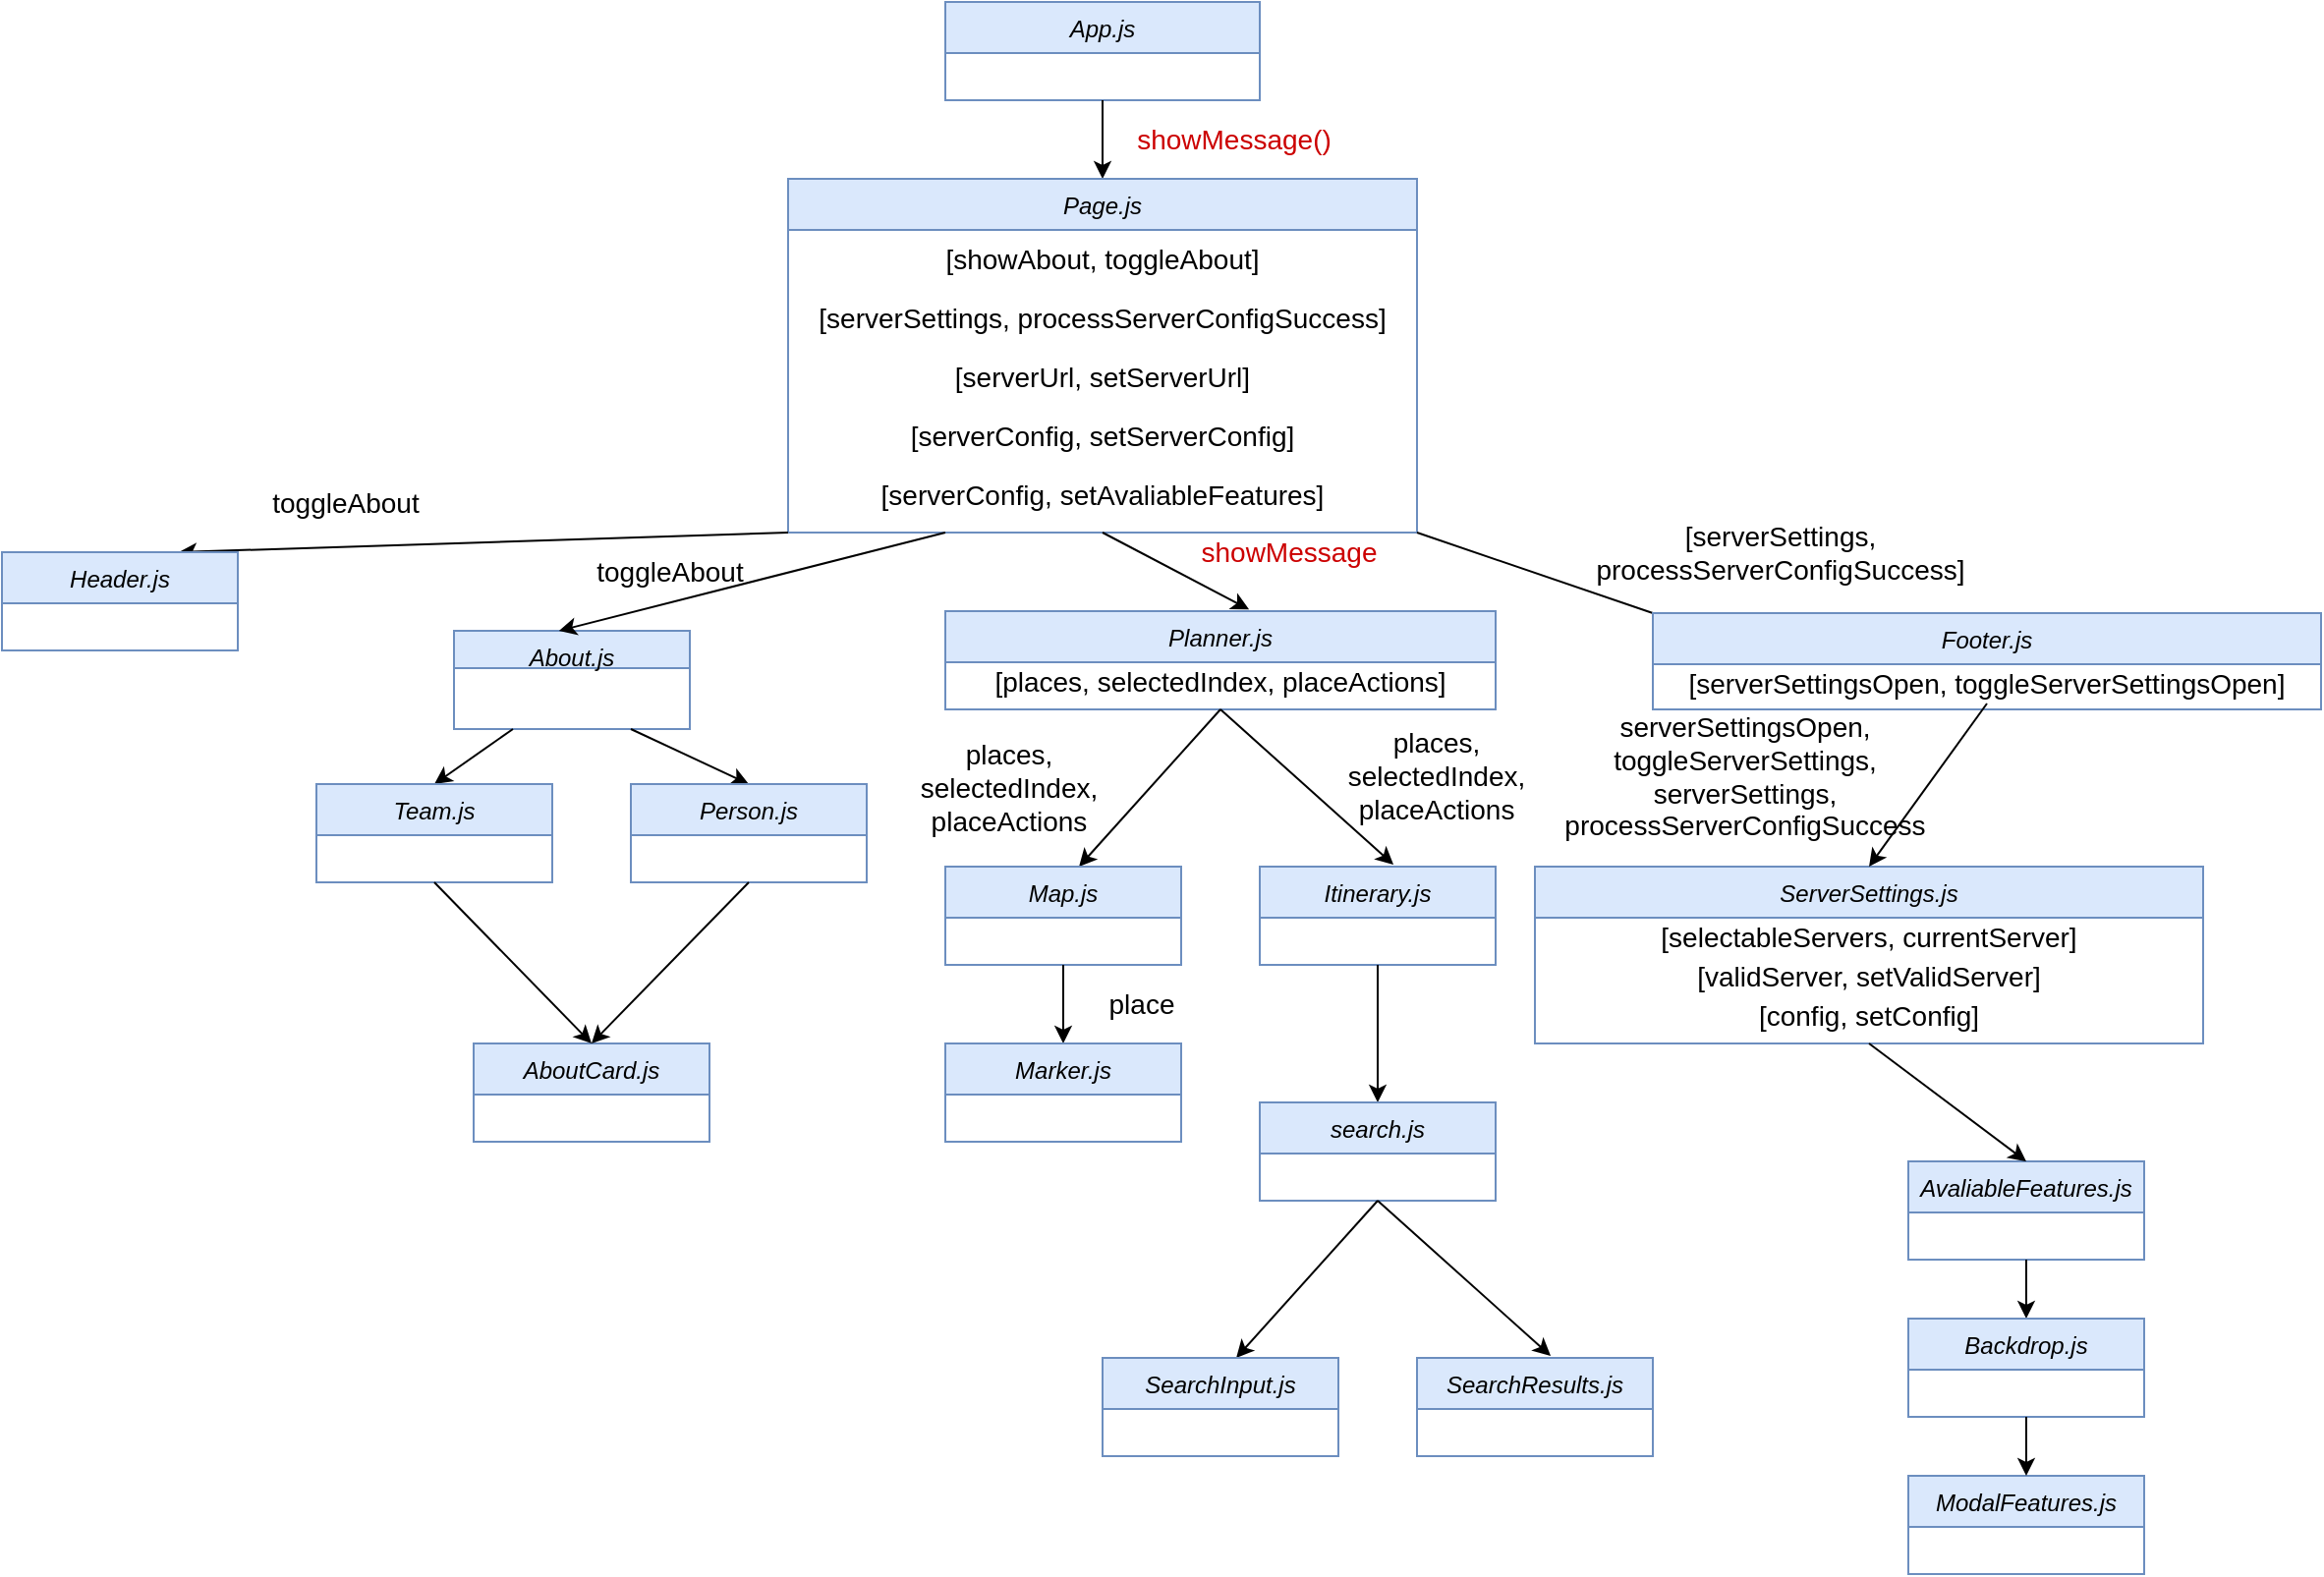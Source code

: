 <mxfile version="15.2.7" type="device"><diagram id="C5RBs43oDa-KdzZeNtuy" name="Page-1"><mxGraphModel dx="2249" dy="808" grid="1" gridSize="10" guides="1" tooltips="1" connect="1" arrows="1" fold="1" page="1" pageScale="1" pageWidth="827" pageHeight="1169" math="0" shadow="0"><root><mxCell id="WIyWlLk6GJQsqaUBKTNV-0"/><mxCell id="WIyWlLk6GJQsqaUBKTNV-1" parent="WIyWlLk6GJQsqaUBKTNV-0"/><mxCell id="zkfFHV4jXpPFQw0GAbJ--0" value="App.js" style="swimlane;fontStyle=2;align=center;verticalAlign=top;childLayout=stackLayout;horizontal=1;startSize=26;horizontalStack=0;resizeParent=1;resizeLast=0;collapsible=1;marginBottom=0;rounded=0;shadow=0;strokeWidth=1;fillColor=#dae8fc;strokeColor=#6c8ebf;" parent="WIyWlLk6GJQsqaUBKTNV-1" vertex="1"><mxGeometry x="320" y="40" width="160" height="50" as="geometry"><mxRectangle x="230" y="140" width="160" height="26" as="alternateBounds"/></mxGeometry></mxCell><mxCell id="g0mdMtbnOLX86qoJO8TE-1" value="" style="endArrow=classic;html=1;exitX=0.5;exitY=1;exitDx=0;exitDy=0;entryX=0.5;entryY=0;entryDx=0;entryDy=0;" parent="WIyWlLk6GJQsqaUBKTNV-1" source="zkfFHV4jXpPFQw0GAbJ--0" target="g0mdMtbnOLX86qoJO8TE-5" edge="1"><mxGeometry width="50" height="50" relative="1" as="geometry"><mxPoint x="390" y="440" as="sourcePoint"/><mxPoint x="400" y="120" as="targetPoint"/></mxGeometry></mxCell><mxCell id="g0mdMtbnOLX86qoJO8TE-5" value="Page.js" style="swimlane;fontStyle=2;align=center;verticalAlign=top;childLayout=stackLayout;horizontal=1;startSize=26;horizontalStack=0;resizeParent=1;resizeLast=0;collapsible=1;marginBottom=0;rounded=0;shadow=0;strokeWidth=1;fillColor=#dae8fc;strokeColor=#6c8ebf;" parent="WIyWlLk6GJQsqaUBKTNV-1" vertex="1"><mxGeometry x="240" y="130" width="320" height="180" as="geometry"><mxRectangle x="230" y="140" width="160" height="26" as="alternateBounds"/></mxGeometry></mxCell><mxCell id="g0mdMtbnOLX86qoJO8TE-7" value="[showAbout, toggleAbout]" style="text;html=1;strokeColor=none;fillColor=none;align=center;verticalAlign=middle;whiteSpace=wrap;rounded=0;fontSize=14;" parent="g0mdMtbnOLX86qoJO8TE-5" vertex="1"><mxGeometry y="26" width="320" height="30" as="geometry"/></mxCell><mxCell id="g0mdMtbnOLX86qoJO8TE-6" value="[serverSettings, processServerConfigSuccess]" style="text;html=1;strokeColor=none;fillColor=none;align=center;verticalAlign=middle;whiteSpace=wrap;rounded=0;fontSize=14;" parent="g0mdMtbnOLX86qoJO8TE-5" vertex="1"><mxGeometry y="56" width="320" height="30" as="geometry"/></mxCell><mxCell id="g0mdMtbnOLX86qoJO8TE-8" value="[serverUrl, setServerUrl]" style="text;html=1;strokeColor=none;fillColor=none;align=center;verticalAlign=middle;whiteSpace=wrap;rounded=0;fontSize=14;" parent="g0mdMtbnOLX86qoJO8TE-5" vertex="1"><mxGeometry y="86" width="320" height="30" as="geometry"/></mxCell><mxCell id="g0mdMtbnOLX86qoJO8TE-9" value="[serverConfig, setServerConfig]" style="text;html=1;strokeColor=none;fillColor=none;align=center;verticalAlign=middle;whiteSpace=wrap;rounded=0;fontSize=14;" parent="g0mdMtbnOLX86qoJO8TE-5" vertex="1"><mxGeometry y="116" width="320" height="30" as="geometry"/></mxCell><mxCell id="8aG3NRY4GMvxc-Ryn29I-0" value="[serverConfig, setAvaliableFeatures]" style="text;html=1;strokeColor=none;fillColor=none;align=center;verticalAlign=middle;whiteSpace=wrap;rounded=0;fontSize=14;" parent="g0mdMtbnOLX86qoJO8TE-5" vertex="1"><mxGeometry y="146" width="320" height="30" as="geometry"/></mxCell><mxCell id="g0mdMtbnOLX86qoJO8TE-10" value="showMessage()" style="text;html=1;strokeColor=none;fillColor=none;align=center;verticalAlign=middle;whiteSpace=wrap;rounded=0;fontSize=14;fontColor=#CC0000;" parent="WIyWlLk6GJQsqaUBKTNV-1" vertex="1"><mxGeometry x="414" y="100" width="106" height="20" as="geometry"/></mxCell><mxCell id="g0mdMtbnOLX86qoJO8TE-13" value="" style="endArrow=classic;html=1;fontSize=14;entryX=0.75;entryY=0;entryDx=0;entryDy=0;exitX=0;exitY=1;exitDx=0;exitDy=0;" parent="WIyWlLk6GJQsqaUBKTNV-1" source="g0mdMtbnOLX86qoJO8TE-5" target="g0mdMtbnOLX86qoJO8TE-14" edge="1"><mxGeometry width="50" height="50" relative="1" as="geometry"><mxPoint x="60" y="320" as="sourcePoint"/><mxPoint x="60" y="340" as="targetPoint"/></mxGeometry></mxCell><mxCell id="g0mdMtbnOLX86qoJO8TE-14" value="Header.js" style="swimlane;fontStyle=2;align=center;verticalAlign=top;childLayout=stackLayout;horizontal=1;startSize=26;horizontalStack=0;resizeParent=1;resizeLast=0;collapsible=1;marginBottom=0;rounded=0;shadow=0;strokeWidth=1;fillColor=#dae8fc;strokeColor=#6c8ebf;" parent="WIyWlLk6GJQsqaUBKTNV-1" vertex="1"><mxGeometry x="-160" y="320" width="120" height="50" as="geometry"><mxRectangle x="230" y="140" width="160" height="26" as="alternateBounds"/></mxGeometry></mxCell><mxCell id="g0mdMtbnOLX86qoJO8TE-15" value="toggleAbout" style="text;html=1;strokeColor=none;fillColor=none;align=center;verticalAlign=middle;whiteSpace=wrap;rounded=0;fontSize=14;rotation=0;" parent="WIyWlLk6GJQsqaUBKTNV-1" vertex="1"><mxGeometry x="-40.0" y="280" width="110" height="30" as="geometry"/></mxCell><mxCell id="g0mdMtbnOLX86qoJO8TE-17" value="About.js" style="swimlane;fontStyle=2;align=center;verticalAlign=top;childLayout=stackLayout;horizontal=1;startSize=19;horizontalStack=0;resizeParent=1;resizeLast=0;collapsible=1;marginBottom=0;rounded=0;shadow=0;strokeWidth=1;fillColor=#dae8fc;strokeColor=#6c8ebf;" parent="WIyWlLk6GJQsqaUBKTNV-1" vertex="1"><mxGeometry x="70" y="360" width="120" height="50" as="geometry"><mxRectangle x="230" y="140" width="160" height="26" as="alternateBounds"/></mxGeometry></mxCell><mxCell id="g0mdMtbnOLX86qoJO8TE-19" value="" style="endArrow=classic;html=1;fontSize=14;entryX=0.445;entryY=0;entryDx=0;entryDy=0;entryPerimeter=0;exitX=0.25;exitY=1;exitDx=0;exitDy=0;" parent="WIyWlLk6GJQsqaUBKTNV-1" source="g0mdMtbnOLX86qoJO8TE-5" target="g0mdMtbnOLX86qoJO8TE-17" edge="1"><mxGeometry width="50" height="50" relative="1" as="geometry"><mxPoint x="180" y="320" as="sourcePoint"/><mxPoint x="440" y="380" as="targetPoint"/></mxGeometry></mxCell><mxCell id="g0mdMtbnOLX86qoJO8TE-20" value="toggleAbout" style="text;html=1;strokeColor=none;fillColor=none;align=center;verticalAlign=middle;whiteSpace=wrap;rounded=0;fontSize=14;rotation=0;" parent="WIyWlLk6GJQsqaUBKTNV-1" vertex="1"><mxGeometry x="130" y="320" width="100" height="20" as="geometry"/></mxCell><mxCell id="g0mdMtbnOLX86qoJO8TE-21" value="Planner.js&#10;" style="swimlane;fontStyle=2;align=center;verticalAlign=top;childLayout=stackLayout;horizontal=1;startSize=26;horizontalStack=0;resizeParent=1;resizeLast=0;collapsible=1;marginBottom=0;rounded=0;shadow=0;strokeWidth=1;fillColor=#dae8fc;strokeColor=#6c8ebf;" parent="WIyWlLk6GJQsqaUBKTNV-1" vertex="1"><mxGeometry x="320" y="350" width="280" height="50" as="geometry"><mxRectangle x="230" y="140" width="160" height="26" as="alternateBounds"/></mxGeometry></mxCell><mxCell id="g0mdMtbnOLX86qoJO8TE-22" value="[places, selectedIndex, placeActions]" style="text;html=1;strokeColor=none;fillColor=none;align=center;verticalAlign=middle;whiteSpace=wrap;rounded=0;fontSize=14;" parent="g0mdMtbnOLX86qoJO8TE-21" vertex="1"><mxGeometry y="26" width="280" height="20" as="geometry"/></mxCell><mxCell id="g0mdMtbnOLX86qoJO8TE-23" value="" style="endArrow=classic;html=1;fontSize=14;exitX=0.5;exitY=1;exitDx=0;exitDy=0;entryX=0.552;entryY=-0.017;entryDx=0;entryDy=0;entryPerimeter=0;" parent="WIyWlLk6GJQsqaUBKTNV-1" source="g0mdMtbnOLX86qoJO8TE-5" target="g0mdMtbnOLX86qoJO8TE-21" edge="1"><mxGeometry width="50" height="50" relative="1" as="geometry"><mxPoint x="390" y="430" as="sourcePoint"/><mxPoint x="440" y="380" as="targetPoint"/></mxGeometry></mxCell><mxCell id="g0mdMtbnOLX86qoJO8TE-24" value="&lt;span style=&quot;color: rgb(204 , 0 , 0)&quot;&gt;showMessage&lt;/span&gt;" style="text;html=1;strokeColor=none;fillColor=none;align=center;verticalAlign=middle;whiteSpace=wrap;rounded=0;fontSize=14;fontColor=#FF0000;" parent="WIyWlLk6GJQsqaUBKTNV-1" vertex="1"><mxGeometry x="440" y="310" width="110" height="20" as="geometry"/></mxCell><mxCell id="g0mdMtbnOLX86qoJO8TE-25" value="" style="endArrow=none;html=1;fontSize=14;fontColor=#FF0000;entryX=1;entryY=1;entryDx=0;entryDy=0;exitX=0;exitY=0;exitDx=0;exitDy=0;" parent="WIyWlLk6GJQsqaUBKTNV-1" source="g0mdMtbnOLX86qoJO8TE-27" target="g0mdMtbnOLX86qoJO8TE-5" edge="1"><mxGeometry width="50" height="50" relative="1" as="geometry"><mxPoint x="790" y="320" as="sourcePoint"/><mxPoint x="440" y="380" as="targetPoint"/></mxGeometry></mxCell><mxCell id="g0mdMtbnOLX86qoJO8TE-27" value="Footer.js" style="swimlane;fontStyle=2;align=center;verticalAlign=top;childLayout=stackLayout;horizontal=1;startSize=26;horizontalStack=0;resizeParent=1;resizeLast=0;collapsible=1;marginBottom=0;rounded=0;shadow=0;strokeWidth=1;fillColor=#dae8fc;strokeColor=#6c8ebf;" parent="WIyWlLk6GJQsqaUBKTNV-1" vertex="1"><mxGeometry x="680" y="351" width="340" height="49" as="geometry"><mxRectangle x="230" y="140" width="160" height="26" as="alternateBounds"/></mxGeometry></mxCell><mxCell id="g0mdMtbnOLX86qoJO8TE-28" value="[serverSettingsOpen, toggleServerSettingsOpen]" style="text;html=1;strokeColor=none;fillColor=none;align=center;verticalAlign=middle;whiteSpace=wrap;rounded=0;fontSize=14;" parent="g0mdMtbnOLX86qoJO8TE-27" vertex="1"><mxGeometry y="26" width="340" height="20" as="geometry"/></mxCell><mxCell id="g0mdMtbnOLX86qoJO8TE-31" value="[serverSettings, &lt;br&gt;processServerConfigSuccess]" style="text;html=1;strokeColor=none;fillColor=none;align=center;verticalAlign=middle;whiteSpace=wrap;rounded=0;fontSize=14;fontColor=#000000;rotation=0;" parent="WIyWlLk6GJQsqaUBKTNV-1" vertex="1"><mxGeometry x="590" y="310" width="310" height="20" as="geometry"/></mxCell><mxCell id="5tMOveRKJM7UiPLKbEom-1" value="" style="endArrow=classic;html=1;fontColor=#CC0000;entryX=0.567;entryY=0;entryDx=0;entryDy=0;entryPerimeter=0;exitX=0.5;exitY=1;exitDx=0;exitDy=0;" parent="WIyWlLk6GJQsqaUBKTNV-1" source="g0mdMtbnOLX86qoJO8TE-21" target="5tMOveRKJM7UiPLKbEom-2" edge="1"><mxGeometry width="50" height="50" relative="1" as="geometry"><mxPoint x="390" y="390" as="sourcePoint"/><mxPoint x="350" y="520" as="targetPoint"/></mxGeometry></mxCell><mxCell id="5tMOveRKJM7UiPLKbEom-2" value="Map.js" style="swimlane;fontStyle=2;align=center;verticalAlign=top;childLayout=stackLayout;horizontal=1;startSize=26;horizontalStack=0;resizeParent=1;resizeLast=0;collapsible=1;marginBottom=0;rounded=0;shadow=0;strokeWidth=1;fillColor=#dae8fc;strokeColor=#6c8ebf;" parent="WIyWlLk6GJQsqaUBKTNV-1" vertex="1"><mxGeometry x="320" y="480" width="120" height="50" as="geometry"><mxRectangle x="230" y="140" width="160" height="26" as="alternateBounds"/></mxGeometry></mxCell><mxCell id="5tMOveRKJM7UiPLKbEom-3" value="" style="endArrow=classic;html=1;fontColor=#CC0000;entryX=0.5;entryY=0;entryDx=0;entryDy=0;exitX=0.5;exitY=1;exitDx=0;exitDy=0;" parent="WIyWlLk6GJQsqaUBKTNV-1" source="5tMOveRKJM7UiPLKbEom-2" target="5tMOveRKJM7UiPLKbEom-4" edge="1"><mxGeometry width="50" height="50" relative="1" as="geometry"><mxPoint x="340" y="530" as="sourcePoint"/><mxPoint x="340" y="580" as="targetPoint"/></mxGeometry></mxCell><mxCell id="5tMOveRKJM7UiPLKbEom-4" value="Marker.js" style="swimlane;fontStyle=2;align=center;verticalAlign=top;childLayout=stackLayout;horizontal=1;startSize=26;horizontalStack=0;resizeParent=1;resizeLast=0;collapsible=1;marginBottom=0;rounded=0;shadow=0;strokeWidth=1;fillColor=#dae8fc;strokeColor=#6c8ebf;" parent="WIyWlLk6GJQsqaUBKTNV-1" vertex="1"><mxGeometry x="320" y="570" width="120" height="50" as="geometry"><mxRectangle x="230" y="140" width="160" height="26" as="alternateBounds"/></mxGeometry></mxCell><mxCell id="5tMOveRKJM7UiPLKbEom-6" value="Itinerary.js" style="swimlane;fontStyle=2;align=center;verticalAlign=top;childLayout=stackLayout;horizontal=1;startSize=26;horizontalStack=0;resizeParent=1;resizeLast=0;collapsible=1;marginBottom=0;rounded=0;shadow=0;strokeWidth=1;fillColor=#dae8fc;strokeColor=#6c8ebf;" parent="WIyWlLk6GJQsqaUBKTNV-1" vertex="1"><mxGeometry x="480" y="480" width="120" height="50" as="geometry"><mxRectangle x="230" y="140" width="160" height="26" as="alternateBounds"/></mxGeometry></mxCell><mxCell id="5tMOveRKJM7UiPLKbEom-7" value="ServerSettings.js&#10;" style="swimlane;fontStyle=2;align=center;verticalAlign=top;childLayout=stackLayout;horizontal=1;startSize=26;horizontalStack=0;resizeParent=1;resizeLast=0;collapsible=1;marginBottom=0;rounded=0;shadow=0;strokeWidth=1;fillColor=#dae8fc;strokeColor=#6c8ebf;" parent="WIyWlLk6GJQsqaUBKTNV-1" vertex="1"><mxGeometry x="620" y="480" width="340" height="90" as="geometry"><mxRectangle x="230" y="140" width="160" height="26" as="alternateBounds"/></mxGeometry></mxCell><mxCell id="5tMOveRKJM7UiPLKbEom-19" value="[selectableServers, currentServer]" style="text;html=1;strokeColor=none;fillColor=none;align=center;verticalAlign=middle;whiteSpace=wrap;rounded=0;fontColor=#000000;fontSize=14;" parent="5tMOveRKJM7UiPLKbEom-7" vertex="1"><mxGeometry y="26" width="340" height="20" as="geometry"/></mxCell><mxCell id="5tMOveRKJM7UiPLKbEom-20" value="[validServer, setValidServer]" style="text;html=1;strokeColor=none;fillColor=none;align=center;verticalAlign=middle;whiteSpace=wrap;rounded=0;fontColor=#000000;fontSize=14;" parent="5tMOveRKJM7UiPLKbEom-7" vertex="1"><mxGeometry y="46" width="340" height="20" as="geometry"/></mxCell><mxCell id="5tMOveRKJM7UiPLKbEom-21" value="[config, setConfig]" style="text;html=1;strokeColor=none;fillColor=none;align=center;verticalAlign=middle;whiteSpace=wrap;rounded=0;fontColor=#000000;fontSize=14;" parent="5tMOveRKJM7UiPLKbEom-7" vertex="1"><mxGeometry y="66" width="340" height="20" as="geometry"/></mxCell><mxCell id="5tMOveRKJM7UiPLKbEom-12" value="" style="endArrow=classic;html=1;fontColor=#CC0000;entryX=0.567;entryY=-0.02;entryDx=0;entryDy=0;entryPerimeter=0;exitX=0.5;exitY=1;exitDx=0;exitDy=0;" parent="WIyWlLk6GJQsqaUBKTNV-1" source="g0mdMtbnOLX86qoJO8TE-21" target="5tMOveRKJM7UiPLKbEom-6" edge="1"><mxGeometry width="50" height="50" relative="1" as="geometry"><mxPoint x="610" y="390" as="sourcePoint"/><mxPoint x="420" y="300" as="targetPoint"/></mxGeometry></mxCell><mxCell id="5tMOveRKJM7UiPLKbEom-13" value="" style="endArrow=classic;html=1;fontColor=#CC0000;entryX=0.5;entryY=0;entryDx=0;entryDy=0;exitX=0.5;exitY=1;exitDx=0;exitDy=0;" parent="WIyWlLk6GJQsqaUBKTNV-1" source="g0mdMtbnOLX86qoJO8TE-28" target="5tMOveRKJM7UiPLKbEom-7" edge="1"><mxGeometry width="50" height="50" relative="1" as="geometry"><mxPoint x="1210" y="392" as="sourcePoint"/><mxPoint x="790" y="302" as="targetPoint"/></mxGeometry></mxCell><mxCell id="5tMOveRKJM7UiPLKbEom-16" value="places, &lt;br&gt;selectedIndex, placeActions" style="text;html=1;strokeColor=none;fillColor=none;align=center;verticalAlign=middle;whiteSpace=wrap;rounded=0;rotation=0;fontSize=14;" parent="WIyWlLk6GJQsqaUBKTNV-1" vertex="1"><mxGeometry x="280" y="430" width="145" height="20" as="geometry"/></mxCell><mxCell id="5tMOveRKJM7UiPLKbEom-18" value="places, selectedIndex, placeActions" style="text;html=1;strokeColor=none;fillColor=none;align=center;verticalAlign=middle;whiteSpace=wrap;rounded=0;fontSize=14;" parent="WIyWlLk6GJQsqaUBKTNV-1" vertex="1"><mxGeometry x="540" y="424" width="60" height="20" as="geometry"/></mxCell><mxCell id="5tMOveRKJM7UiPLKbEom-22" value="serverSettingsOpen, toggleServerSettings, serverSettings, processServerConfigSuccess" style="text;html=1;strokeColor=none;fillColor=none;align=center;verticalAlign=middle;whiteSpace=wrap;rounded=0;fontSize=14;fontColor=#000000;" parent="WIyWlLk6GJQsqaUBKTNV-1" vertex="1"><mxGeometry x="627" y="394" width="200" height="80" as="geometry"/></mxCell><mxCell id="IdO1nBqBswE0atnGLBGR-1" value="" style="endArrow=classic;html=1;exitX=0.25;exitY=1;exitDx=0;exitDy=0;entryX=0.5;entryY=0;entryDx=0;entryDy=0;" parent="WIyWlLk6GJQsqaUBKTNV-1" source="g0mdMtbnOLX86qoJO8TE-17" target="IdO1nBqBswE0atnGLBGR-3" edge="1"><mxGeometry width="50" height="50" relative="1" as="geometry"><mxPoint x="360" y="438" as="sourcePoint"/><mxPoint x="-10" y="438" as="targetPoint"/></mxGeometry></mxCell><mxCell id="IdO1nBqBswE0atnGLBGR-2" value="" style="endArrow=classic;html=1;exitX=0.75;exitY=1;exitDx=0;exitDy=0;entryX=0.5;entryY=0;entryDx=0;entryDy=0;" parent="WIyWlLk6GJQsqaUBKTNV-1" source="g0mdMtbnOLX86qoJO8TE-17" target="IdO1nBqBswE0atnGLBGR-4" edge="1"><mxGeometry width="50" height="50" relative="1" as="geometry"><mxPoint x="360" y="438" as="sourcePoint"/><mxPoint x="200" y="438" as="targetPoint"/></mxGeometry></mxCell><mxCell id="IdO1nBqBswE0atnGLBGR-3" value="Team.js" style="swimlane;fontStyle=2;align=center;verticalAlign=top;childLayout=stackLayout;horizontal=1;startSize=26;horizontalStack=0;resizeParent=1;resizeLast=0;collapsible=1;marginBottom=0;rounded=0;shadow=0;strokeWidth=1;fillColor=#dae8fc;strokeColor=#6c8ebf;" parent="WIyWlLk6GJQsqaUBKTNV-1" vertex="1"><mxGeometry y="438" width="120" height="50" as="geometry"><mxRectangle x="230" y="140" width="160" height="26" as="alternateBounds"/></mxGeometry></mxCell><mxCell id="IdO1nBqBswE0atnGLBGR-4" value="Person.js&#10;" style="swimlane;fontStyle=2;align=center;verticalAlign=top;childLayout=stackLayout;horizontal=1;startSize=26;horizontalStack=0;resizeParent=1;resizeLast=0;collapsible=1;marginBottom=0;rounded=0;shadow=0;strokeWidth=1;fillColor=#dae8fc;strokeColor=#6c8ebf;" parent="WIyWlLk6GJQsqaUBKTNV-1" vertex="1"><mxGeometry x="160" y="438" width="120" height="50" as="geometry"><mxRectangle x="230" y="140" width="160" height="26" as="alternateBounds"/></mxGeometry></mxCell><mxCell id="IdO1nBqBswE0atnGLBGR-8" value="AboutCard.js&#10;" style="swimlane;fontStyle=2;align=center;verticalAlign=top;childLayout=stackLayout;horizontal=1;startSize=26;horizontalStack=0;resizeParent=1;resizeLast=0;collapsible=1;marginBottom=0;rounded=0;shadow=0;strokeWidth=1;fillColor=#dae8fc;strokeColor=#6c8ebf;" parent="WIyWlLk6GJQsqaUBKTNV-1" vertex="1"><mxGeometry x="80" y="570" width="120" height="50" as="geometry"><mxRectangle x="230" y="140" width="160" height="26" as="alternateBounds"/></mxGeometry></mxCell><mxCell id="IdO1nBqBswE0atnGLBGR-10" value="" style="endArrow=classic;html=1;exitX=0.5;exitY=1;exitDx=0;exitDy=0;entryX=0.5;entryY=0;entryDx=0;entryDy=0;" parent="WIyWlLk6GJQsqaUBKTNV-1" source="IdO1nBqBswE0atnGLBGR-4" target="IdO1nBqBswE0atnGLBGR-8" edge="1"><mxGeometry width="50" height="50" relative="1" as="geometry"><mxPoint x="360" y="438" as="sourcePoint"/><mxPoint x="190" y="568" as="targetPoint"/></mxGeometry></mxCell><mxCell id="IdO1nBqBswE0atnGLBGR-12" value="" style="endArrow=classic;html=1;exitX=0.5;exitY=1;exitDx=0;exitDy=0;entryX=0.5;entryY=0;entryDx=0;entryDy=0;" parent="WIyWlLk6GJQsqaUBKTNV-1" source="IdO1nBqBswE0atnGLBGR-3" target="IdO1nBqBswE0atnGLBGR-8" edge="1"><mxGeometry width="50" height="50" relative="1" as="geometry"><mxPoint x="200" y="538" as="sourcePoint"/><mxPoint x="200" y="578" as="targetPoint"/></mxGeometry></mxCell><mxCell id="IdO1nBqBswE0atnGLBGR-14" value="place" style="text;html=1;strokeColor=none;fillColor=none;align=center;verticalAlign=middle;whiteSpace=wrap;rounded=0;fontSize=14;" parent="WIyWlLk6GJQsqaUBKTNV-1" vertex="1"><mxGeometry x="390" y="540" width="60" height="20" as="geometry"/></mxCell><mxCell id="40Dzb3SWFj3hMEeq6KX7-0" value="" style="endArrow=classic;html=1;exitX=0.5;exitY=1;exitDx=0;exitDy=0;" edge="1" parent="WIyWlLk6GJQsqaUBKTNV-1" source="5tMOveRKJM7UiPLKbEom-6"><mxGeometry width="50" height="50" relative="1" as="geometry"><mxPoint x="530" y="650" as="sourcePoint"/><mxPoint x="540" y="600" as="targetPoint"/></mxGeometry></mxCell><mxCell id="40Dzb3SWFj3hMEeq6KX7-1" value="search.js" style="swimlane;fontStyle=2;align=center;verticalAlign=top;childLayout=stackLayout;horizontal=1;startSize=26;horizontalStack=0;resizeParent=1;resizeLast=0;collapsible=1;marginBottom=0;rounded=0;shadow=0;strokeWidth=1;fillColor=#dae8fc;strokeColor=#6c8ebf;" vertex="1" parent="WIyWlLk6GJQsqaUBKTNV-1"><mxGeometry x="480" y="600" width="120" height="50" as="geometry"><mxRectangle x="230" y="140" width="160" height="26" as="alternateBounds"/></mxGeometry></mxCell><mxCell id="40Dzb3SWFj3hMEeq6KX7-2" value="" style="endArrow=classic;html=1;fontColor=#CC0000;entryX=0.567;entryY=0;entryDx=0;entryDy=0;entryPerimeter=0;exitX=0.5;exitY=1;exitDx=0;exitDy=0;" edge="1" parent="WIyWlLk6GJQsqaUBKTNV-1" target="40Dzb3SWFj3hMEeq6KX7-3"><mxGeometry width="50" height="50" relative="1" as="geometry"><mxPoint x="540" y="650" as="sourcePoint"/><mxPoint x="430" y="770" as="targetPoint"/></mxGeometry></mxCell><mxCell id="40Dzb3SWFj3hMEeq6KX7-3" value="SearchInput.js" style="swimlane;fontStyle=2;align=center;verticalAlign=top;childLayout=stackLayout;horizontal=1;startSize=26;horizontalStack=0;resizeParent=1;resizeLast=0;collapsible=1;marginBottom=0;rounded=0;shadow=0;strokeWidth=1;fillColor=#dae8fc;strokeColor=#6c8ebf;" vertex="1" parent="WIyWlLk6GJQsqaUBKTNV-1"><mxGeometry x="400" y="730" width="120" height="50" as="geometry"><mxRectangle x="230" y="140" width="160" height="26" as="alternateBounds"/></mxGeometry></mxCell><mxCell id="40Dzb3SWFj3hMEeq6KX7-4" value="SearchResults.js" style="swimlane;fontStyle=2;align=center;verticalAlign=top;childLayout=stackLayout;horizontal=1;startSize=26;horizontalStack=0;resizeParent=1;resizeLast=0;collapsible=1;marginBottom=0;rounded=0;shadow=0;strokeWidth=1;fillColor=#dae8fc;strokeColor=#6c8ebf;" vertex="1" parent="WIyWlLk6GJQsqaUBKTNV-1"><mxGeometry x="560" y="730" width="120" height="50" as="geometry"><mxRectangle x="230" y="140" width="160" height="26" as="alternateBounds"/></mxGeometry></mxCell><mxCell id="40Dzb3SWFj3hMEeq6KX7-5" value="" style="endArrow=classic;html=1;fontColor=#CC0000;entryX=0.567;entryY=-0.02;entryDx=0;entryDy=0;entryPerimeter=0;exitX=0.5;exitY=1;exitDx=0;exitDy=0;" edge="1" parent="WIyWlLk6GJQsqaUBKTNV-1" target="40Dzb3SWFj3hMEeq6KX7-4"><mxGeometry width="50" height="50" relative="1" as="geometry"><mxPoint x="540" y="650" as="sourcePoint"/><mxPoint x="500" y="550" as="targetPoint"/></mxGeometry></mxCell><mxCell id="40Dzb3SWFj3hMEeq6KX7-10" value="AvaliableFeatures.js" style="swimlane;fontStyle=2;align=center;verticalAlign=top;childLayout=stackLayout;horizontal=1;startSize=26;horizontalStack=0;resizeParent=1;resizeLast=0;collapsible=1;marginBottom=0;rounded=0;shadow=0;strokeWidth=1;fillColor=#dae8fc;strokeColor=#6c8ebf;" vertex="1" parent="WIyWlLk6GJQsqaUBKTNV-1"><mxGeometry x="810" y="630" width="120" height="50" as="geometry"><mxRectangle x="230" y="140" width="160" height="26" as="alternateBounds"/></mxGeometry></mxCell><mxCell id="40Dzb3SWFj3hMEeq6KX7-11" value="" style="endArrow=classic;html=1;fontColor=#CC0000;entryX=0.5;entryY=0;entryDx=0;entryDy=0;exitX=0.5;exitY=1;exitDx=0;exitDy=0;" edge="1" parent="WIyWlLk6GJQsqaUBKTNV-1" target="40Dzb3SWFj3hMEeq6KX7-12"><mxGeometry width="50" height="50" relative="1" as="geometry"><mxPoint x="870" y="680" as="sourcePoint"/><mxPoint x="760" y="800" as="targetPoint"/></mxGeometry></mxCell><mxCell id="40Dzb3SWFj3hMEeq6KX7-12" value="Backdrop.js" style="swimlane;fontStyle=2;align=center;verticalAlign=top;childLayout=stackLayout;horizontal=1;startSize=26;horizontalStack=0;resizeParent=1;resizeLast=0;collapsible=1;marginBottom=0;rounded=0;shadow=0;strokeWidth=1;fillColor=#dae8fc;strokeColor=#6c8ebf;" vertex="1" parent="WIyWlLk6GJQsqaUBKTNV-1"><mxGeometry x="810" y="710" width="120" height="50" as="geometry"><mxRectangle x="230" y="140" width="160" height="26" as="alternateBounds"/></mxGeometry></mxCell><mxCell id="40Dzb3SWFj3hMEeq6KX7-13" value="ModalFeatures.js" style="swimlane;fontStyle=2;align=center;verticalAlign=top;childLayout=stackLayout;horizontal=1;startSize=26;horizontalStack=0;resizeParent=1;resizeLast=0;collapsible=1;marginBottom=0;rounded=0;shadow=0;strokeWidth=1;fillColor=#dae8fc;strokeColor=#6c8ebf;" vertex="1" parent="WIyWlLk6GJQsqaUBKTNV-1"><mxGeometry x="810" y="790" width="120" height="50" as="geometry"><mxRectangle x="230" y="140" width="160" height="26" as="alternateBounds"/></mxGeometry></mxCell><mxCell id="40Dzb3SWFj3hMEeq6KX7-15" value="" style="endArrow=classic;html=1;exitX=0.5;exitY=1;exitDx=0;exitDy=0;entryX=0.5;entryY=0;entryDx=0;entryDy=0;" edge="1" parent="WIyWlLk6GJQsqaUBKTNV-1" source="5tMOveRKJM7UiPLKbEom-7" target="40Dzb3SWFj3hMEeq6KX7-10"><mxGeometry width="50" height="50" relative="1" as="geometry"><mxPoint x="770" y="710" as="sourcePoint"/><mxPoint x="790" y="630" as="targetPoint"/></mxGeometry></mxCell><mxCell id="40Dzb3SWFj3hMEeq6KX7-16" value="" style="endArrow=classic;html=1;exitX=0.5;exitY=1;exitDx=0;exitDy=0;" edge="1" parent="WIyWlLk6GJQsqaUBKTNV-1" source="40Dzb3SWFj3hMEeq6KX7-12" target="40Dzb3SWFj3hMEeq6KX7-13"><mxGeometry width="50" height="50" relative="1" as="geometry"><mxPoint x="770" y="710" as="sourcePoint"/><mxPoint x="820" y="660" as="targetPoint"/></mxGeometry></mxCell></root></mxGraphModel></diagram></mxfile>